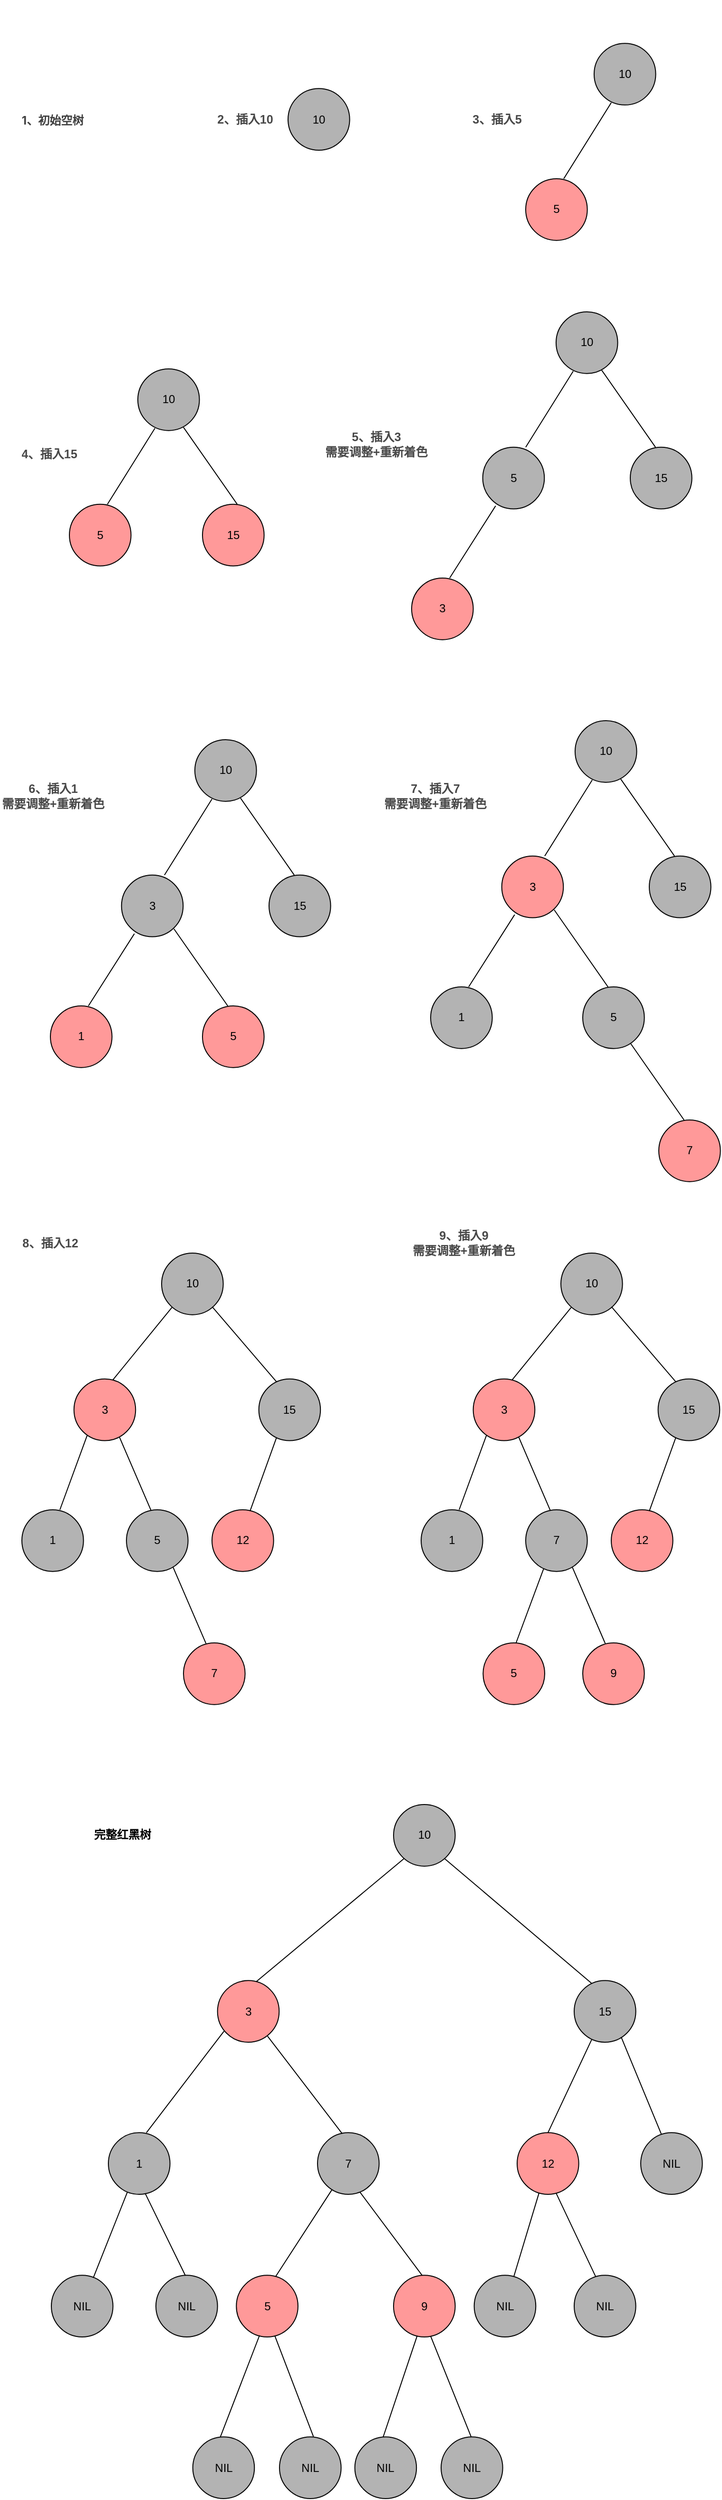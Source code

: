 <mxfile version="28.0.4">
  <diagram name="第 1 页" id="hOTqnG0GQCYfkDL2FoKO">
    <mxGraphModel dx="1665" dy="807" grid="1" gridSize="10" guides="1" tooltips="1" connect="1" arrows="1" fold="1" page="1" pageScale="1" pageWidth="827" pageHeight="1169" math="0" shadow="0">
      <root>
        <mxCell id="0" />
        <mxCell id="1" parent="0" />
        <mxCell id="1fb1mzK_a3SrQPtlSYSC-1" style="edgeStyle=orthogonalEdgeStyle;rounded=0;orthogonalLoop=1;jettySize=auto;html=1;exitX=0.5;exitY=1;exitDx=0;exitDy=0;" parent="1" edge="1">
          <mxGeometry relative="1" as="geometry">
            <mxPoint x="251.67" y="40" as="sourcePoint" />
            <mxPoint x="251.67" y="40" as="targetPoint" />
          </mxGeometry>
        </mxCell>
        <mxCell id="1fb1mzK_a3SrQPtlSYSC-2" style="edgeStyle=orthogonalEdgeStyle;rounded=0;orthogonalLoop=1;jettySize=auto;html=1;exitX=0;exitY=0;exitDx=0;exitDy=0;entryX=0.372;entryY=0.371;entryDx=0;entryDy=0;entryPerimeter=0;" parent="1" edge="1">
          <mxGeometry relative="1" as="geometry">
            <mxPoint x="601.297" y="363.72" as="sourcePoint" />
            <mxPoint x="601.255" y="364.048" as="targetPoint" />
          </mxGeometry>
        </mxCell>
        <mxCell id="1fb1mzK_a3SrQPtlSYSC-53" value="&lt;h3 style=&quot;font-size: calc(var(--ds-md-zoom)*16px); line-height: 1.5; margin: calc(var(--ds-md-zoom)*16px)0 calc(var(--ds-md-zoom)*12px)0; color: rgb(64, 64, 64); font-family: quote-cjk-patch, Inter, system-ui, -apple-system, BlinkMacSystemFont, &amp;quot;Segoe UI&amp;quot;, Roboto, &amp;quot;Noto Sans&amp;quot;, Ubuntu, Cantarell, &amp;quot;Helvetica Neue&amp;quot;, Oxygen, &amp;quot;Open Sans&amp;quot;, sans-serif; text-align: start; background-color: rgb(255, 255, 255);&quot;&gt;1、初始空树&lt;/h3&gt;" style="text;strokeColor=none;align=center;fillColor=none;html=1;verticalAlign=middle;whiteSpace=wrap;rounded=0;" parent="1" vertex="1">
          <mxGeometry x="35" y="147.59" width="75" height="20" as="geometry" />
        </mxCell>
        <mxCell id="1fb1mzK_a3SrQPtlSYSC-54" value="&lt;pre style=&quot;font-family: var(--ds-font-family-code); overflow: auto; padding: calc(var(--ds-md-zoom)*8px)calc(var(--ds-md-zoom)*12px); text-wrap: wrap; word-break: break-all; color: rgb(73, 73, 73); font-size: 12.573px; text-align: start; margin-top: 0px !important; margin-bottom: 0px !important;&quot;&gt;&lt;b&gt;2、插入10&lt;/b&gt;&lt;/pre&gt;" style="text;strokeColor=none;align=center;fillColor=none;html=1;verticalAlign=middle;whiteSpace=wrap;rounded=0;" parent="1" vertex="1">
          <mxGeometry x="240" y="147.59" width="70" height="20" as="geometry" />
        </mxCell>
        <mxCell id="1fb1mzK_a3SrQPtlSYSC-55" value="10" style="ellipse;whiteSpace=wrap;html=1;aspect=fixed;fillColor=#B3B3B3;" parent="1" vertex="1">
          <mxGeometry x="320.0" y="125.18" width="64.818" height="64.818" as="geometry" />
        </mxCell>
        <mxCell id="1fb1mzK_a3SrQPtlSYSC-56" value="&lt;pre style=&quot;font-family: var(--ds-font-family-code); overflow: auto; padding: calc(var(--ds-md-zoom)*8px)calc(var(--ds-md-zoom)*12px); text-wrap: wrap; word-break: break-all; color: rgb(73, 73, 73); font-size: 12.573px; text-align: start; margin-top: 0px !important; margin-bottom: 0px !important;&quot;&gt;&lt;b&gt;3、插入5&lt;/b&gt;&lt;/pre&gt;" style="text;strokeColor=none;align=center;fillColor=none;html=1;verticalAlign=middle;whiteSpace=wrap;rounded=0;" parent="1" vertex="1">
          <mxGeometry x="510" y="147.59" width="60" height="20" as="geometry" />
        </mxCell>
        <mxCell id="1fb1mzK_a3SrQPtlSYSC-60" value="" style="group" parent="1" vertex="1" connectable="0">
          <mxGeometry x="570" y="77.59" width="136.778" height="207.228" as="geometry" />
        </mxCell>
        <mxCell id="1fb1mzK_a3SrQPtlSYSC-57" value="10" style="ellipse;whiteSpace=wrap;html=1;aspect=fixed;fillColor=#B3B3B3;" parent="1fb1mzK_a3SrQPtlSYSC-60" vertex="1">
          <mxGeometry x="71.96" width="64.818" height="64.818" as="geometry" />
        </mxCell>
        <mxCell id="1fb1mzK_a3SrQPtlSYSC-58" value="" style="endArrow=none;html=1;rounded=0;" parent="1fb1mzK_a3SrQPtlSYSC-60" edge="1">
          <mxGeometry width="50" height="50" relative="1" as="geometry">
            <mxPoint x="40" y="142.41" as="sourcePoint" />
            <mxPoint x="90" y="62.41" as="targetPoint" />
          </mxGeometry>
        </mxCell>
        <mxCell id="1fb1mzK_a3SrQPtlSYSC-59" value="5" style="ellipse;whiteSpace=wrap;html=1;aspect=fixed;fillColor=#FF9999;" parent="1fb1mzK_a3SrQPtlSYSC-60" vertex="1">
          <mxGeometry y="142.41" width="64.818" height="64.818" as="geometry" />
        </mxCell>
        <mxCell id="1fb1mzK_a3SrQPtlSYSC-68" value="" style="group" parent="1" vertex="1" connectable="0">
          <mxGeometry x="90" y="420" width="204.818" height="207.228" as="geometry" />
        </mxCell>
        <mxCell id="1fb1mzK_a3SrQPtlSYSC-63" value="10" style="ellipse;whiteSpace=wrap;html=1;aspect=fixed;fillColor=#B3B3B3;" parent="1fb1mzK_a3SrQPtlSYSC-68" vertex="1">
          <mxGeometry x="71.96" width="64.818" height="64.818" as="geometry" />
        </mxCell>
        <mxCell id="1fb1mzK_a3SrQPtlSYSC-64" value="" style="endArrow=none;html=1;rounded=0;" parent="1fb1mzK_a3SrQPtlSYSC-68" edge="1">
          <mxGeometry width="50" height="50" relative="1" as="geometry">
            <mxPoint x="40" y="142.41" as="sourcePoint" />
            <mxPoint x="90" y="62.41" as="targetPoint" />
          </mxGeometry>
        </mxCell>
        <mxCell id="1fb1mzK_a3SrQPtlSYSC-65" value="5" style="ellipse;whiteSpace=wrap;html=1;aspect=fixed;fillColor=#FF9999;" parent="1fb1mzK_a3SrQPtlSYSC-68" vertex="1">
          <mxGeometry y="142.41" width="64.818" height="64.818" as="geometry" />
        </mxCell>
        <mxCell id="1fb1mzK_a3SrQPtlSYSC-66" value="" style="endArrow=none;html=1;rounded=0;exitX=0.354;exitY=0.018;exitDx=0;exitDy=0;exitPerimeter=0;" parent="1fb1mzK_a3SrQPtlSYSC-68" edge="1">
          <mxGeometry width="50" height="50" relative="1" as="geometry">
            <mxPoint x="176.57" y="142.41" as="sourcePoint" />
            <mxPoint x="120" y="61.41" as="targetPoint" />
          </mxGeometry>
        </mxCell>
        <mxCell id="1fb1mzK_a3SrQPtlSYSC-67" value="15" style="ellipse;whiteSpace=wrap;html=1;aspect=fixed;fillColor=#FF9999;" parent="1fb1mzK_a3SrQPtlSYSC-68" vertex="1">
          <mxGeometry x="140" y="142.41" width="64.818" height="64.818" as="geometry" />
        </mxCell>
        <mxCell id="1fb1mzK_a3SrQPtlSYSC-69" value="&lt;pre style=&quot;font-family: var(--ds-font-family-code); overflow: auto; padding: calc(var(--ds-md-zoom)*8px)calc(var(--ds-md-zoom)*12px); text-wrap: wrap; word-break: break-all; color: rgb(73, 73, 73); font-size: 12.573px; margin-top: 0px !important; margin-bottom: 0px !important;&quot;&gt;&lt;b&gt;5、插入3&lt;/b&gt;&lt;/pre&gt;&lt;pre style=&quot;overflow: auto; padding: calc(var(--ds-md-zoom)*8px)calc(var(--ds-md-zoom)*12px); word-break: break-all; color: rgb(73, 73, 73); margin-top: 0px !important; margin-bottom: 0px !important;&quot;&gt;&lt;font face=&quot;Helvetica&quot; color=&quot;#494949&quot;&gt;&lt;span style=&quot;font-size: 12.573px; text-wrap: wrap;&quot;&gt;&lt;b&gt;需要调整+重新着色&lt;/b&gt;&lt;/span&gt;&lt;/font&gt;&lt;b style=&quot;color: rgb(73, 73, 73); font-family: var(--ds-font-family-code); font-size: 12.573px; text-wrap: wrap;&quot;&gt;&lt;br&gt;&lt;/b&gt;&lt;/pre&gt;" style="text;strokeColor=none;align=center;fillColor=none;html=1;verticalAlign=middle;whiteSpace=wrap;rounded=0;" parent="1" vertex="1">
          <mxGeometry x="358" y="480" width="110" height="40" as="geometry" />
        </mxCell>
        <mxCell id="1fb1mzK_a3SrQPtlSYSC-80" value="" style="group" parent="1" vertex="1" connectable="0">
          <mxGeometry x="450" y="360" width="294.818" height="344.818" as="geometry" />
        </mxCell>
        <mxCell id="1fb1mzK_a3SrQPtlSYSC-71" value="10" style="ellipse;whiteSpace=wrap;html=1;aspect=fixed;fillColor=#B3B3B3;" parent="1fb1mzK_a3SrQPtlSYSC-80" vertex="1">
          <mxGeometry x="151.96" width="64.818" height="64.818" as="geometry" />
        </mxCell>
        <mxCell id="1fb1mzK_a3SrQPtlSYSC-72" value="" style="endArrow=none;html=1;rounded=0;" parent="1fb1mzK_a3SrQPtlSYSC-80" edge="1">
          <mxGeometry width="50" height="50" relative="1" as="geometry">
            <mxPoint x="120" y="142.41" as="sourcePoint" />
            <mxPoint x="170" y="62.41" as="targetPoint" />
          </mxGeometry>
        </mxCell>
        <mxCell id="1fb1mzK_a3SrQPtlSYSC-74" value="" style="endArrow=none;html=1;rounded=0;exitX=0.354;exitY=0.018;exitDx=0;exitDy=0;exitPerimeter=0;" parent="1fb1mzK_a3SrQPtlSYSC-80" edge="1">
          <mxGeometry width="50" height="50" relative="1" as="geometry">
            <mxPoint x="256.57" y="142.41" as="sourcePoint" />
            <mxPoint x="200" y="61.41" as="targetPoint" />
          </mxGeometry>
        </mxCell>
        <mxCell id="1fb1mzK_a3SrQPtlSYSC-75" value="3" style="ellipse;whiteSpace=wrap;html=1;aspect=fixed;fillColor=#FF9999;" parent="1fb1mzK_a3SrQPtlSYSC-80" vertex="1">
          <mxGeometry y="280" width="64.818" height="64.818" as="geometry" />
        </mxCell>
        <mxCell id="1fb1mzK_a3SrQPtlSYSC-77" value="15" style="ellipse;whiteSpace=wrap;html=1;aspect=fixed;fillColor=#B3B3B3;" parent="1fb1mzK_a3SrQPtlSYSC-80" vertex="1">
          <mxGeometry x="230" y="142.41" width="64.818" height="64.818" as="geometry" />
        </mxCell>
        <mxCell id="1fb1mzK_a3SrQPtlSYSC-78" value="5" style="ellipse;whiteSpace=wrap;html=1;aspect=fixed;fillColor=#B3B3B3;" parent="1fb1mzK_a3SrQPtlSYSC-80" vertex="1">
          <mxGeometry x="74.82" y="142.41" width="64.818" height="64.818" as="geometry" />
        </mxCell>
        <mxCell id="1fb1mzK_a3SrQPtlSYSC-79" value="" style="endArrow=none;html=1;rounded=0;entryX=0.209;entryY=0.951;entryDx=0;entryDy=0;entryPerimeter=0;" parent="1fb1mzK_a3SrQPtlSYSC-80" target="1fb1mzK_a3SrQPtlSYSC-78" edge="1">
          <mxGeometry width="50" height="50" relative="1" as="geometry">
            <mxPoint x="40" y="280" as="sourcePoint" />
            <mxPoint x="90" y="210" as="targetPoint" />
          </mxGeometry>
        </mxCell>
        <mxCell id="1fb1mzK_a3SrQPtlSYSC-93" value="" style="group" parent="1" vertex="1" connectable="0">
          <mxGeometry x="70" y="810" width="294.818" height="344.818" as="geometry" />
        </mxCell>
        <mxCell id="1fb1mzK_a3SrQPtlSYSC-83" value="10" style="ellipse;whiteSpace=wrap;html=1;aspect=fixed;fillColor=#B3B3B3;" parent="1fb1mzK_a3SrQPtlSYSC-93" vertex="1">
          <mxGeometry x="151.96" width="64.818" height="64.818" as="geometry" />
        </mxCell>
        <mxCell id="1fb1mzK_a3SrQPtlSYSC-84" value="" style="endArrow=none;html=1;rounded=0;" parent="1fb1mzK_a3SrQPtlSYSC-93" edge="1">
          <mxGeometry width="50" height="50" relative="1" as="geometry">
            <mxPoint x="120" y="142.41" as="sourcePoint" />
            <mxPoint x="170" y="62.41" as="targetPoint" />
          </mxGeometry>
        </mxCell>
        <mxCell id="1fb1mzK_a3SrQPtlSYSC-85" value="" style="endArrow=none;html=1;rounded=0;exitX=0.354;exitY=0.018;exitDx=0;exitDy=0;exitPerimeter=0;" parent="1fb1mzK_a3SrQPtlSYSC-93" edge="1">
          <mxGeometry width="50" height="50" relative="1" as="geometry">
            <mxPoint x="256.57" y="142.41" as="sourcePoint" />
            <mxPoint x="200" y="61.41" as="targetPoint" />
          </mxGeometry>
        </mxCell>
        <mxCell id="1fb1mzK_a3SrQPtlSYSC-86" value="1" style="ellipse;whiteSpace=wrap;html=1;aspect=fixed;fillColor=#FF9999;" parent="1fb1mzK_a3SrQPtlSYSC-93" vertex="1">
          <mxGeometry y="280" width="64.818" height="64.818" as="geometry" />
        </mxCell>
        <mxCell id="1fb1mzK_a3SrQPtlSYSC-87" value="15" style="ellipse;whiteSpace=wrap;html=1;aspect=fixed;fillColor=#B3B3B3;" parent="1fb1mzK_a3SrQPtlSYSC-93" vertex="1">
          <mxGeometry x="230" y="142.41" width="64.818" height="64.818" as="geometry" />
        </mxCell>
        <mxCell id="1fb1mzK_a3SrQPtlSYSC-88" value="3" style="ellipse;whiteSpace=wrap;html=1;aspect=fixed;fillColor=#B3B3B3;" parent="1fb1mzK_a3SrQPtlSYSC-93" vertex="1">
          <mxGeometry x="74.82" y="142.41" width="64.818" height="64.818" as="geometry" />
        </mxCell>
        <mxCell id="1fb1mzK_a3SrQPtlSYSC-89" value="" style="endArrow=none;html=1;rounded=0;entryX=0.209;entryY=0.951;entryDx=0;entryDy=0;entryPerimeter=0;" parent="1fb1mzK_a3SrQPtlSYSC-93" target="1fb1mzK_a3SrQPtlSYSC-88" edge="1">
          <mxGeometry width="50" height="50" relative="1" as="geometry">
            <mxPoint x="40" y="280" as="sourcePoint" />
            <mxPoint x="90" y="210" as="targetPoint" />
          </mxGeometry>
        </mxCell>
        <mxCell id="1fb1mzK_a3SrQPtlSYSC-90" value="5" style="ellipse;whiteSpace=wrap;html=1;aspect=fixed;fillColor=#FF9999;" parent="1fb1mzK_a3SrQPtlSYSC-93" vertex="1">
          <mxGeometry x="160.0" y="280" width="64.818" height="64.818" as="geometry" />
        </mxCell>
        <mxCell id="1fb1mzK_a3SrQPtlSYSC-91" value="" style="endArrow=none;html=1;rounded=0;exitX=0.354;exitY=0.018;exitDx=0;exitDy=0;exitPerimeter=0;" parent="1fb1mzK_a3SrQPtlSYSC-93" edge="1">
          <mxGeometry width="50" height="50" relative="1" as="geometry">
            <mxPoint x="186.57" y="280" as="sourcePoint" />
            <mxPoint x="130" y="199" as="targetPoint" />
          </mxGeometry>
        </mxCell>
        <mxCell id="1fb1mzK_a3SrQPtlSYSC-94" value="&lt;pre style=&quot;font-family: var(--ds-font-family-code); overflow: auto; padding: calc(var(--ds-md-zoom)*8px)calc(var(--ds-md-zoom)*12px); text-wrap: wrap; word-break: break-all; color: rgb(73, 73, 73); font-size: 12.573px; margin-top: 0px !important; margin-bottom: 0px !important;&quot;&gt;&lt;b&gt;6、插入1&lt;/b&gt;&lt;/pre&gt;&lt;pre style=&quot;overflow: auto; padding: calc(var(--ds-md-zoom)*8px)calc(var(--ds-md-zoom)*12px); word-break: break-all; color: rgb(73, 73, 73); margin-top: 0px !important; margin-bottom: 0px !important;&quot;&gt;&lt;font face=&quot;Helvetica&quot; color=&quot;#494949&quot;&gt;&lt;span style=&quot;font-size: 12.573px; text-wrap: wrap;&quot;&gt;&lt;b&gt;需要调整+重新着色&lt;/b&gt;&lt;/span&gt;&lt;/font&gt;&lt;b style=&quot;color: rgb(73, 73, 73); font-family: var(--ds-font-family-code); font-size: 12.573px; text-wrap: wrap;&quot;&gt;&lt;br&gt;&lt;/b&gt;&lt;/pre&gt;" style="text;strokeColor=none;align=center;fillColor=none;html=1;verticalAlign=middle;whiteSpace=wrap;rounded=0;" parent="1" vertex="1">
          <mxGeometry x="17.5" y="850" width="110" height="40" as="geometry" />
        </mxCell>
        <mxCell id="1fb1mzK_a3SrQPtlSYSC-95" value="&lt;pre style=&quot;font-family: var(--ds-font-family-code); overflow: auto; padding: calc(var(--ds-md-zoom)*8px)calc(var(--ds-md-zoom)*12px); text-wrap: wrap; word-break: break-all; color: rgb(73, 73, 73); font-size: 12.573px; margin-top: 0px !important; margin-bottom: 0px !important;&quot;&gt;&lt;b&gt;7、插入7&lt;/b&gt;&lt;/pre&gt;&lt;pre style=&quot;overflow: auto; padding: calc(var(--ds-md-zoom)*8px)calc(var(--ds-md-zoom)*12px); word-break: break-all; color: rgb(73, 73, 73); margin-top: 0px !important; margin-bottom: 0px !important;&quot;&gt;&lt;font face=&quot;Helvetica&quot; color=&quot;#494949&quot;&gt;&lt;span style=&quot;font-size: 12.573px; text-wrap: wrap;&quot;&gt;&lt;b&gt;需要调整+重新着色&lt;/b&gt;&lt;/span&gt;&lt;/font&gt;&lt;b style=&quot;color: rgb(73, 73, 73); font-family: var(--ds-font-family-code); font-size: 12.573px; text-wrap: wrap;&quot;&gt;&lt;br&gt;&lt;/b&gt;&lt;/pre&gt;" style="text;strokeColor=none;align=center;fillColor=none;html=1;verticalAlign=middle;whiteSpace=wrap;rounded=0;" parent="1" vertex="1">
          <mxGeometry x="420" y="850" width="110" height="40" as="geometry" />
        </mxCell>
        <mxCell id="1fb1mzK_a3SrQPtlSYSC-108" value="" style="group" parent="1" vertex="1" connectable="0">
          <mxGeometry x="470" y="790" width="304.818" height="484.818" as="geometry" />
        </mxCell>
        <mxCell id="1fb1mzK_a3SrQPtlSYSC-97" value="10" style="ellipse;whiteSpace=wrap;html=1;aspect=fixed;fillColor=#B3B3B3;" parent="1fb1mzK_a3SrQPtlSYSC-108" vertex="1">
          <mxGeometry x="151.96" width="64.818" height="64.818" as="geometry" />
        </mxCell>
        <mxCell id="1fb1mzK_a3SrQPtlSYSC-98" value="" style="endArrow=none;html=1;rounded=0;" parent="1fb1mzK_a3SrQPtlSYSC-108" edge="1">
          <mxGeometry width="50" height="50" relative="1" as="geometry">
            <mxPoint x="120" y="142.41" as="sourcePoint" />
            <mxPoint x="170" y="62.41" as="targetPoint" />
          </mxGeometry>
        </mxCell>
        <mxCell id="1fb1mzK_a3SrQPtlSYSC-99" value="" style="endArrow=none;html=1;rounded=0;exitX=0.354;exitY=0.018;exitDx=0;exitDy=0;exitPerimeter=0;" parent="1fb1mzK_a3SrQPtlSYSC-108" edge="1">
          <mxGeometry width="50" height="50" relative="1" as="geometry">
            <mxPoint x="256.57" y="142.41" as="sourcePoint" />
            <mxPoint x="200" y="61.41" as="targetPoint" />
          </mxGeometry>
        </mxCell>
        <mxCell id="1fb1mzK_a3SrQPtlSYSC-100" value="1" style="ellipse;whiteSpace=wrap;html=1;aspect=fixed;fillColor=#B3B3B3;" parent="1fb1mzK_a3SrQPtlSYSC-108" vertex="1">
          <mxGeometry y="280" width="64.818" height="64.818" as="geometry" />
        </mxCell>
        <mxCell id="1fb1mzK_a3SrQPtlSYSC-101" value="15" style="ellipse;whiteSpace=wrap;html=1;aspect=fixed;fillColor=#B3B3B3;" parent="1fb1mzK_a3SrQPtlSYSC-108" vertex="1">
          <mxGeometry x="230" y="142.41" width="64.818" height="64.818" as="geometry" />
        </mxCell>
        <mxCell id="1fb1mzK_a3SrQPtlSYSC-102" value="3" style="ellipse;whiteSpace=wrap;html=1;aspect=fixed;fillColor=#FF9999;" parent="1fb1mzK_a3SrQPtlSYSC-108" vertex="1">
          <mxGeometry x="74.82" y="142.41" width="64.818" height="64.818" as="geometry" />
        </mxCell>
        <mxCell id="1fb1mzK_a3SrQPtlSYSC-103" value="" style="endArrow=none;html=1;rounded=0;entryX=0.209;entryY=0.951;entryDx=0;entryDy=0;entryPerimeter=0;" parent="1fb1mzK_a3SrQPtlSYSC-108" target="1fb1mzK_a3SrQPtlSYSC-102" edge="1">
          <mxGeometry width="50" height="50" relative="1" as="geometry">
            <mxPoint x="40" y="280" as="sourcePoint" />
            <mxPoint x="90" y="210" as="targetPoint" />
          </mxGeometry>
        </mxCell>
        <mxCell id="1fb1mzK_a3SrQPtlSYSC-104" value="5" style="ellipse;whiteSpace=wrap;html=1;aspect=fixed;fillColor=#B3B3B3;" parent="1fb1mzK_a3SrQPtlSYSC-108" vertex="1">
          <mxGeometry x="160.0" y="280" width="64.818" height="64.818" as="geometry" />
        </mxCell>
        <mxCell id="1fb1mzK_a3SrQPtlSYSC-105" value="" style="endArrow=none;html=1;rounded=0;exitX=0.354;exitY=0.018;exitDx=0;exitDy=0;exitPerimeter=0;" parent="1fb1mzK_a3SrQPtlSYSC-108" edge="1">
          <mxGeometry width="50" height="50" relative="1" as="geometry">
            <mxPoint x="186.57" y="280" as="sourcePoint" />
            <mxPoint x="130" y="199" as="targetPoint" />
          </mxGeometry>
        </mxCell>
        <mxCell id="1fb1mzK_a3SrQPtlSYSC-106" value="7" style="ellipse;whiteSpace=wrap;html=1;aspect=fixed;fillColor=#FF9999;" parent="1fb1mzK_a3SrQPtlSYSC-108" vertex="1">
          <mxGeometry x="240" y="420" width="64.818" height="64.818" as="geometry" />
        </mxCell>
        <mxCell id="1fb1mzK_a3SrQPtlSYSC-107" value="" style="endArrow=none;html=1;rounded=0;exitX=0.354;exitY=0.018;exitDx=0;exitDy=0;exitPerimeter=0;" parent="1fb1mzK_a3SrQPtlSYSC-108" edge="1">
          <mxGeometry width="50" height="50" relative="1" as="geometry">
            <mxPoint x="266.57" y="420" as="sourcePoint" />
            <mxPoint x="210" y="339" as="targetPoint" />
          </mxGeometry>
        </mxCell>
        <mxCell id="1fb1mzK_a3SrQPtlSYSC-109" value="&lt;pre style=&quot;font-family: var(--ds-font-family-code); overflow: auto; padding: calc(var(--ds-md-zoom)*8px)calc(var(--ds-md-zoom)*12px); text-wrap: wrap; word-break: break-all; color: rgb(73, 73, 73); font-size: 12.573px; margin-top: 0px !important; margin-bottom: 0px !important;&quot;&gt;&lt;b&gt;8、插入12&lt;/b&gt;&lt;/pre&gt;" style="text;strokeColor=none;align=center;fillColor=none;html=1;verticalAlign=middle;whiteSpace=wrap;rounded=0;" parent="1" vertex="1">
          <mxGeometry x="35" y="1330" width="70" height="20" as="geometry" />
        </mxCell>
        <mxCell id="1fb1mzK_a3SrQPtlSYSC-129" value="" style="group" parent="1" vertex="1" connectable="0">
          <mxGeometry x="40" y="1350" width="314.098" height="474.818" as="geometry" />
        </mxCell>
        <mxCell id="1fb1mzK_a3SrQPtlSYSC-111" value="10" style="ellipse;whiteSpace=wrap;html=1;aspect=fixed;fillColor=#B3B3B3;" parent="1fb1mzK_a3SrQPtlSYSC-129" vertex="1">
          <mxGeometry x="147" width="64.818" height="64.818" as="geometry" />
        </mxCell>
        <mxCell id="1fb1mzK_a3SrQPtlSYSC-112" value="" style="endArrow=none;html=1;rounded=0;entryX=0.172;entryY=0.876;entryDx=0;entryDy=0;entryPerimeter=0;exitX=0.632;exitY=0.014;exitDx=0;exitDy=0;exitPerimeter=0;" parent="1fb1mzK_a3SrQPtlSYSC-129" source="1fb1mzK_a3SrQPtlSYSC-116" target="1fb1mzK_a3SrQPtlSYSC-111" edge="1">
          <mxGeometry width="50" height="50" relative="1" as="geometry">
            <mxPoint x="100" y="130" as="sourcePoint" />
            <mxPoint x="147" y="52.41" as="targetPoint" />
          </mxGeometry>
        </mxCell>
        <mxCell id="1fb1mzK_a3SrQPtlSYSC-113" value="" style="endArrow=none;html=1;rounded=0;exitX=0.293;exitY=0.053;exitDx=0;exitDy=0;exitPerimeter=0;entryX=0.821;entryY=0.871;entryDx=0;entryDy=0;entryPerimeter=0;" parent="1fb1mzK_a3SrQPtlSYSC-129" source="1fb1mzK_a3SrQPtlSYSC-115" target="1fb1mzK_a3SrQPtlSYSC-111" edge="1">
          <mxGeometry width="50" height="50" relative="1" as="geometry">
            <mxPoint x="266.57" y="132.41" as="sourcePoint" />
            <mxPoint x="210" y="51.41" as="targetPoint" />
          </mxGeometry>
        </mxCell>
        <mxCell id="1fb1mzK_a3SrQPtlSYSC-114" value="1" style="ellipse;whiteSpace=wrap;html=1;aspect=fixed;fillColor=#B3B3B3;" parent="1fb1mzK_a3SrQPtlSYSC-129" vertex="1">
          <mxGeometry y="270" width="64.818" height="64.818" as="geometry" />
        </mxCell>
        <mxCell id="1fb1mzK_a3SrQPtlSYSC-115" value="15" style="ellipse;whiteSpace=wrap;html=1;aspect=fixed;fillColor=#B3B3B3;" parent="1fb1mzK_a3SrQPtlSYSC-129" vertex="1">
          <mxGeometry x="249.28" y="132.41" width="64.818" height="64.818" as="geometry" />
        </mxCell>
        <mxCell id="1fb1mzK_a3SrQPtlSYSC-116" value="3" style="ellipse;whiteSpace=wrap;html=1;aspect=fixed;fillColor=#FF9999;" parent="1fb1mzK_a3SrQPtlSYSC-129" vertex="1">
          <mxGeometry x="54.82" y="132.41" width="64.818" height="64.818" as="geometry" />
        </mxCell>
        <mxCell id="1fb1mzK_a3SrQPtlSYSC-117" value="" style="endArrow=none;html=1;rounded=0;entryX=0.213;entryY=0.918;entryDx=0;entryDy=0;entryPerimeter=0;exitX=0.617;exitY=0;exitDx=0;exitDy=0;exitPerimeter=0;" parent="1fb1mzK_a3SrQPtlSYSC-129" source="1fb1mzK_a3SrQPtlSYSC-114" target="1fb1mzK_a3SrQPtlSYSC-116" edge="1">
          <mxGeometry width="50" height="50" relative="1" as="geometry">
            <mxPoint x="20" y="270" as="sourcePoint" />
            <mxPoint x="70" y="200" as="targetPoint" />
          </mxGeometry>
        </mxCell>
        <mxCell id="1fb1mzK_a3SrQPtlSYSC-118" value="5" style="ellipse;whiteSpace=wrap;html=1;aspect=fixed;fillColor=#B3B3B3;" parent="1fb1mzK_a3SrQPtlSYSC-129" vertex="1">
          <mxGeometry x="110.0" y="270" width="64.818" height="64.818" as="geometry" />
        </mxCell>
        <mxCell id="1fb1mzK_a3SrQPtlSYSC-119" value="" style="endArrow=none;html=1;rounded=0;exitX=0.401;exitY=0.015;exitDx=0;exitDy=0;exitPerimeter=0;entryX=0.74;entryY=0.948;entryDx=0;entryDy=0;entryPerimeter=0;" parent="1fb1mzK_a3SrQPtlSYSC-129" source="1fb1mzK_a3SrQPtlSYSC-118" target="1fb1mzK_a3SrQPtlSYSC-116" edge="1">
          <mxGeometry width="50" height="50" relative="1" as="geometry">
            <mxPoint x="146.57" y="278.23" as="sourcePoint" />
            <mxPoint x="110" y="200" as="targetPoint" />
          </mxGeometry>
        </mxCell>
        <mxCell id="1fb1mzK_a3SrQPtlSYSC-120" value="7" style="ellipse;whiteSpace=wrap;html=1;aspect=fixed;fillColor=#FF9999;" parent="1fb1mzK_a3SrQPtlSYSC-129" vertex="1">
          <mxGeometry x="170" y="410" width="64.818" height="64.818" as="geometry" />
        </mxCell>
        <mxCell id="1fb1mzK_a3SrQPtlSYSC-122" value="12" style="ellipse;whiteSpace=wrap;html=1;aspect=fixed;fillColor=#FF9999;" parent="1fb1mzK_a3SrQPtlSYSC-129" vertex="1">
          <mxGeometry x="200" y="270" width="64.818" height="64.818" as="geometry" />
        </mxCell>
        <mxCell id="1fb1mzK_a3SrQPtlSYSC-127" value="" style="endArrow=none;html=1;rounded=0;exitX=0.365;exitY=0.009;exitDx=0;exitDy=0;exitPerimeter=0;entryX=0.759;entryY=0.936;entryDx=0;entryDy=0;entryPerimeter=0;" parent="1fb1mzK_a3SrQPtlSYSC-129" source="1fb1mzK_a3SrQPtlSYSC-120" target="1fb1mzK_a3SrQPtlSYSC-118" edge="1">
          <mxGeometry width="50" height="50" relative="1" as="geometry">
            <mxPoint x="193" y="410" as="sourcePoint" />
            <mxPoint x="160" y="333" as="targetPoint" />
          </mxGeometry>
        </mxCell>
        <mxCell id="1fb1mzK_a3SrQPtlSYSC-128" value="" style="endArrow=none;html=1;rounded=0;entryX=0.287;entryY=0.951;entryDx=0;entryDy=0;entryPerimeter=0;exitX=0.617;exitY=0;exitDx=0;exitDy=0;exitPerimeter=0;" parent="1fb1mzK_a3SrQPtlSYSC-129" target="1fb1mzK_a3SrQPtlSYSC-115" edge="1">
          <mxGeometry width="50" height="50" relative="1" as="geometry">
            <mxPoint x="240" y="271.41" as="sourcePoint" />
            <mxPoint x="269" y="193.41" as="targetPoint" />
          </mxGeometry>
        </mxCell>
        <mxCell id="1fb1mzK_a3SrQPtlSYSC-130" value="&lt;pre style=&quot;font-family: var(--ds-font-family-code); overflow: auto; padding: calc(var(--ds-md-zoom)*8px)calc(var(--ds-md-zoom)*12px); text-wrap: wrap; word-break: break-all; color: rgb(73, 73, 73); font-size: 12.573px; margin-top: 0px !important; margin-bottom: 0px !important;&quot;&gt;&lt;b&gt;9、插入9&lt;/b&gt;&lt;/pre&gt;&lt;pre style=&quot;overflow: auto; padding: calc(var(--ds-md-zoom)*8px)calc(var(--ds-md-zoom)*12px); word-break: break-all; color: rgb(73, 73, 73); margin-top: 0px !important; margin-bottom: 0px !important;&quot;&gt;&lt;font face=&quot;Helvetica&quot; color=&quot;#494949&quot;&gt;&lt;span style=&quot;font-size: 12.573px; text-wrap: wrap;&quot;&gt;&lt;b&gt;需要调整+重新着色&lt;/b&gt;&lt;/span&gt;&lt;/font&gt;&lt;b style=&quot;color: rgb(73, 73, 73); font-family: var(--ds-font-family-code); font-size: 12.573px; text-wrap: wrap;&quot;&gt;&lt;br&gt;&lt;/b&gt;&lt;/pre&gt;" style="text;strokeColor=none;align=center;fillColor=none;html=1;verticalAlign=middle;whiteSpace=wrap;rounded=0;" parent="1" vertex="1">
          <mxGeometry x="450" y="1320" width="110" height="40" as="geometry" />
        </mxCell>
        <mxCell id="1fb1mzK_a3SrQPtlSYSC-147" value="" style="group" parent="1" vertex="1" connectable="0">
          <mxGeometry x="460.0" y="1350" width="314.098" height="474.818" as="geometry" />
        </mxCell>
        <mxCell id="1fb1mzK_a3SrQPtlSYSC-132" value="10" style="ellipse;whiteSpace=wrap;html=1;aspect=fixed;fillColor=#B3B3B3;" parent="1fb1mzK_a3SrQPtlSYSC-147" vertex="1">
          <mxGeometry x="147" width="64.818" height="64.818" as="geometry" />
        </mxCell>
        <mxCell id="1fb1mzK_a3SrQPtlSYSC-133" value="" style="endArrow=none;html=1;rounded=0;entryX=0.172;entryY=0.876;entryDx=0;entryDy=0;entryPerimeter=0;exitX=0.632;exitY=0.014;exitDx=0;exitDy=0;exitPerimeter=0;" parent="1fb1mzK_a3SrQPtlSYSC-147" source="1fb1mzK_a3SrQPtlSYSC-137" target="1fb1mzK_a3SrQPtlSYSC-132" edge="1">
          <mxGeometry width="50" height="50" relative="1" as="geometry">
            <mxPoint x="100" y="130" as="sourcePoint" />
            <mxPoint x="147" y="52.41" as="targetPoint" />
          </mxGeometry>
        </mxCell>
        <mxCell id="1fb1mzK_a3SrQPtlSYSC-134" value="" style="endArrow=none;html=1;rounded=0;exitX=0.293;exitY=0.053;exitDx=0;exitDy=0;exitPerimeter=0;entryX=0.821;entryY=0.871;entryDx=0;entryDy=0;entryPerimeter=0;" parent="1fb1mzK_a3SrQPtlSYSC-147" source="1fb1mzK_a3SrQPtlSYSC-136" target="1fb1mzK_a3SrQPtlSYSC-132" edge="1">
          <mxGeometry width="50" height="50" relative="1" as="geometry">
            <mxPoint x="266.57" y="132.41" as="sourcePoint" />
            <mxPoint x="210" y="51.41" as="targetPoint" />
          </mxGeometry>
        </mxCell>
        <mxCell id="1fb1mzK_a3SrQPtlSYSC-135" value="1" style="ellipse;whiteSpace=wrap;html=1;aspect=fixed;fillColor=#B3B3B3;" parent="1fb1mzK_a3SrQPtlSYSC-147" vertex="1">
          <mxGeometry y="270" width="64.818" height="64.818" as="geometry" />
        </mxCell>
        <mxCell id="1fb1mzK_a3SrQPtlSYSC-136" value="15" style="ellipse;whiteSpace=wrap;html=1;aspect=fixed;fillColor=#B3B3B3;" parent="1fb1mzK_a3SrQPtlSYSC-147" vertex="1">
          <mxGeometry x="249.28" y="132.41" width="64.818" height="64.818" as="geometry" />
        </mxCell>
        <mxCell id="1fb1mzK_a3SrQPtlSYSC-137" value="3" style="ellipse;whiteSpace=wrap;html=1;aspect=fixed;fillColor=#FF9999;" parent="1fb1mzK_a3SrQPtlSYSC-147" vertex="1">
          <mxGeometry x="54.82" y="132.41" width="64.818" height="64.818" as="geometry" />
        </mxCell>
        <mxCell id="1fb1mzK_a3SrQPtlSYSC-138" value="" style="endArrow=none;html=1;rounded=0;entryX=0.213;entryY=0.918;entryDx=0;entryDy=0;entryPerimeter=0;exitX=0.617;exitY=0;exitDx=0;exitDy=0;exitPerimeter=0;" parent="1fb1mzK_a3SrQPtlSYSC-147" source="1fb1mzK_a3SrQPtlSYSC-135" target="1fb1mzK_a3SrQPtlSYSC-137" edge="1">
          <mxGeometry width="50" height="50" relative="1" as="geometry">
            <mxPoint x="20" y="270" as="sourcePoint" />
            <mxPoint x="70" y="200" as="targetPoint" />
          </mxGeometry>
        </mxCell>
        <mxCell id="1fb1mzK_a3SrQPtlSYSC-139" value="7" style="ellipse;whiteSpace=wrap;html=1;aspect=fixed;fillColor=#B3B3B3;" parent="1fb1mzK_a3SrQPtlSYSC-147" vertex="1">
          <mxGeometry x="110.0" y="270" width="64.818" height="64.818" as="geometry" />
        </mxCell>
        <mxCell id="1fb1mzK_a3SrQPtlSYSC-140" value="" style="endArrow=none;html=1;rounded=0;exitX=0.401;exitY=0.015;exitDx=0;exitDy=0;exitPerimeter=0;entryX=0.74;entryY=0.948;entryDx=0;entryDy=0;entryPerimeter=0;" parent="1fb1mzK_a3SrQPtlSYSC-147" source="1fb1mzK_a3SrQPtlSYSC-139" target="1fb1mzK_a3SrQPtlSYSC-137" edge="1">
          <mxGeometry width="50" height="50" relative="1" as="geometry">
            <mxPoint x="146.57" y="278.23" as="sourcePoint" />
            <mxPoint x="110" y="200" as="targetPoint" />
          </mxGeometry>
        </mxCell>
        <mxCell id="1fb1mzK_a3SrQPtlSYSC-141" value="9" style="ellipse;whiteSpace=wrap;html=1;aspect=fixed;fillColor=#FF9999;" parent="1fb1mzK_a3SrQPtlSYSC-147" vertex="1">
          <mxGeometry x="170" y="410" width="64.818" height="64.818" as="geometry" />
        </mxCell>
        <mxCell id="1fb1mzK_a3SrQPtlSYSC-142" value="12" style="ellipse;whiteSpace=wrap;html=1;aspect=fixed;fillColor=#FF9999;" parent="1fb1mzK_a3SrQPtlSYSC-147" vertex="1">
          <mxGeometry x="200" y="270" width="64.818" height="64.818" as="geometry" />
        </mxCell>
        <mxCell id="1fb1mzK_a3SrQPtlSYSC-143" value="" style="endArrow=none;html=1;rounded=0;exitX=0.365;exitY=0.009;exitDx=0;exitDy=0;exitPerimeter=0;entryX=0.759;entryY=0.936;entryDx=0;entryDy=0;entryPerimeter=0;" parent="1fb1mzK_a3SrQPtlSYSC-147" source="1fb1mzK_a3SrQPtlSYSC-141" target="1fb1mzK_a3SrQPtlSYSC-139" edge="1">
          <mxGeometry width="50" height="50" relative="1" as="geometry">
            <mxPoint x="193" y="410" as="sourcePoint" />
            <mxPoint x="160" y="333" as="targetPoint" />
          </mxGeometry>
        </mxCell>
        <mxCell id="1fb1mzK_a3SrQPtlSYSC-144" value="" style="endArrow=none;html=1;rounded=0;entryX=0.287;entryY=0.951;entryDx=0;entryDy=0;entryPerimeter=0;exitX=0.617;exitY=0;exitDx=0;exitDy=0;exitPerimeter=0;" parent="1fb1mzK_a3SrQPtlSYSC-147" target="1fb1mzK_a3SrQPtlSYSC-136" edge="1">
          <mxGeometry width="50" height="50" relative="1" as="geometry">
            <mxPoint x="240" y="271.41" as="sourcePoint" />
            <mxPoint x="269" y="193.41" as="targetPoint" />
          </mxGeometry>
        </mxCell>
        <mxCell id="1fb1mzK_a3SrQPtlSYSC-145" value="5" style="ellipse;whiteSpace=wrap;html=1;aspect=fixed;fillColor=#FF9999;" parent="1fb1mzK_a3SrQPtlSYSC-147" vertex="1">
          <mxGeometry x="65.18" y="410" width="64.818" height="64.818" as="geometry" />
        </mxCell>
        <mxCell id="1fb1mzK_a3SrQPtlSYSC-146" value="" style="endArrow=none;html=1;rounded=0;entryX=0.213;entryY=0.918;entryDx=0;entryDy=0;entryPerimeter=0;exitX=0.617;exitY=0;exitDx=0;exitDy=0;exitPerimeter=0;" parent="1fb1mzK_a3SrQPtlSYSC-147" edge="1">
          <mxGeometry width="50" height="50" relative="1" as="geometry">
            <mxPoint x="99.87" y="410" as="sourcePoint" />
            <mxPoint x="128.87" y="332" as="targetPoint" />
          </mxGeometry>
        </mxCell>
        <mxCell id="1fb1mzK_a3SrQPtlSYSC-185" value="" style="group" parent="1" vertex="1" connectable="0">
          <mxGeometry x="71" y="1930" width="684.818" height="729.998" as="geometry" />
        </mxCell>
        <mxCell id="1fb1mzK_a3SrQPtlSYSC-150" value="10" style="ellipse;whiteSpace=wrap;html=1;aspect=fixed;fillColor=#B3B3B3;" parent="1fb1mzK_a3SrQPtlSYSC-185" vertex="1">
          <mxGeometry x="360" width="64.818" height="64.818" as="geometry" />
        </mxCell>
        <mxCell id="1fb1mzK_a3SrQPtlSYSC-151" value="" style="endArrow=none;html=1;rounded=0;entryX=0.172;entryY=0.876;entryDx=0;entryDy=0;entryPerimeter=0;exitX=0.632;exitY=0.014;exitDx=0;exitDy=0;exitPerimeter=0;" parent="1fb1mzK_a3SrQPtlSYSC-185" source="1fb1mzK_a3SrQPtlSYSC-155" target="1fb1mzK_a3SrQPtlSYSC-150" edge="1">
          <mxGeometry width="50" height="50" relative="1" as="geometry">
            <mxPoint x="230" y="225.18" as="sourcePoint" />
            <mxPoint x="277" y="147.59" as="targetPoint" />
          </mxGeometry>
        </mxCell>
        <mxCell id="1fb1mzK_a3SrQPtlSYSC-152" value="" style="endArrow=none;html=1;rounded=0;exitX=0.293;exitY=0.053;exitDx=0;exitDy=0;exitPerimeter=0;entryX=0.821;entryY=0.871;entryDx=0;entryDy=0;entryPerimeter=0;" parent="1fb1mzK_a3SrQPtlSYSC-185" source="1fb1mzK_a3SrQPtlSYSC-154" target="1fb1mzK_a3SrQPtlSYSC-150" edge="1">
          <mxGeometry width="50" height="50" relative="1" as="geometry">
            <mxPoint x="396.57" y="227.59" as="sourcePoint" />
            <mxPoint x="340" y="146.59" as="targetPoint" />
          </mxGeometry>
        </mxCell>
        <mxCell id="1fb1mzK_a3SrQPtlSYSC-153" value="1" style="ellipse;whiteSpace=wrap;html=1;aspect=fixed;fillColor=#B3B3B3;" parent="1fb1mzK_a3SrQPtlSYSC-185" vertex="1">
          <mxGeometry x="60" y="345.18" width="64.818" height="64.818" as="geometry" />
        </mxCell>
        <mxCell id="1fb1mzK_a3SrQPtlSYSC-154" value="15" style="ellipse;whiteSpace=wrap;html=1;aspect=fixed;fillColor=#B3B3B3;" parent="1fb1mzK_a3SrQPtlSYSC-185" vertex="1">
          <mxGeometry x="550.0" y="185.18" width="64.818" height="64.818" as="geometry" />
        </mxCell>
        <mxCell id="1fb1mzK_a3SrQPtlSYSC-155" value="3" style="ellipse;whiteSpace=wrap;html=1;aspect=fixed;fillColor=#FF9999;" parent="1fb1mzK_a3SrQPtlSYSC-185" vertex="1">
          <mxGeometry x="174.82" y="185.18" width="64.818" height="64.818" as="geometry" />
        </mxCell>
        <mxCell id="1fb1mzK_a3SrQPtlSYSC-156" value="" style="endArrow=none;html=1;rounded=0;entryX=0.105;entryY=0.821;entryDx=0;entryDy=0;entryPerimeter=0;exitX=0.617;exitY=0;exitDx=0;exitDy=0;exitPerimeter=0;" parent="1fb1mzK_a3SrQPtlSYSC-185" source="1fb1mzK_a3SrQPtlSYSC-153" target="1fb1mzK_a3SrQPtlSYSC-155" edge="1">
          <mxGeometry width="50" height="50" relative="1" as="geometry">
            <mxPoint x="150" y="365.18" as="sourcePoint" />
            <mxPoint x="200" y="295.18" as="targetPoint" />
          </mxGeometry>
        </mxCell>
        <mxCell id="1fb1mzK_a3SrQPtlSYSC-157" value="7" style="ellipse;whiteSpace=wrap;html=1;aspect=fixed;fillColor=#B3B3B3;" parent="1fb1mzK_a3SrQPtlSYSC-185" vertex="1">
          <mxGeometry x="280.0" y="345.18" width="64.818" height="64.818" as="geometry" />
        </mxCell>
        <mxCell id="1fb1mzK_a3SrQPtlSYSC-158" value="" style="endArrow=none;html=1;rounded=0;exitX=0.401;exitY=0.015;exitDx=0;exitDy=0;exitPerimeter=0;entryX=0.811;entryY=0.9;entryDx=0;entryDy=0;entryPerimeter=0;" parent="1fb1mzK_a3SrQPtlSYSC-185" source="1fb1mzK_a3SrQPtlSYSC-157" target="1fb1mzK_a3SrQPtlSYSC-155" edge="1">
          <mxGeometry width="50" height="50" relative="1" as="geometry">
            <mxPoint x="276.57" y="373.41" as="sourcePoint" />
            <mxPoint x="240" y="295.18" as="targetPoint" />
          </mxGeometry>
        </mxCell>
        <mxCell id="1fb1mzK_a3SrQPtlSYSC-159" value="9" style="ellipse;whiteSpace=wrap;html=1;aspect=fixed;fillColor=#FF9999;" parent="1fb1mzK_a3SrQPtlSYSC-185" vertex="1">
          <mxGeometry x="360" y="495.18" width="64.818" height="64.818" as="geometry" />
        </mxCell>
        <mxCell id="1fb1mzK_a3SrQPtlSYSC-160" value="12" style="ellipse;whiteSpace=wrap;html=1;aspect=fixed;fillColor=#FF9999;" parent="1fb1mzK_a3SrQPtlSYSC-185" vertex="1">
          <mxGeometry x="490" y="345.18" width="64.818" height="64.818" as="geometry" />
        </mxCell>
        <mxCell id="1fb1mzK_a3SrQPtlSYSC-161" value="" style="endArrow=none;html=1;rounded=0;exitX=0.463;exitY=0;exitDx=0;exitDy=0;exitPerimeter=0;entryX=0.688;entryY=0.963;entryDx=0;entryDy=0;entryPerimeter=0;" parent="1fb1mzK_a3SrQPtlSYSC-185" source="1fb1mzK_a3SrQPtlSYSC-159" target="1fb1mzK_a3SrQPtlSYSC-157" edge="1">
          <mxGeometry width="50" height="50" relative="1" as="geometry">
            <mxPoint x="323" y="505.18" as="sourcePoint" />
            <mxPoint x="290" y="428.18" as="targetPoint" />
          </mxGeometry>
        </mxCell>
        <mxCell id="1fb1mzK_a3SrQPtlSYSC-162" value="" style="endArrow=none;html=1;rounded=0;entryX=0.287;entryY=0.951;entryDx=0;entryDy=0;entryPerimeter=0;exitX=0.5;exitY=0;exitDx=0;exitDy=0;" parent="1fb1mzK_a3SrQPtlSYSC-185" source="1fb1mzK_a3SrQPtlSYSC-160" target="1fb1mzK_a3SrQPtlSYSC-154" edge="1">
          <mxGeometry width="50" height="50" relative="1" as="geometry">
            <mxPoint x="370" y="366.59" as="sourcePoint" />
            <mxPoint x="399" y="288.59" as="targetPoint" />
          </mxGeometry>
        </mxCell>
        <mxCell id="1fb1mzK_a3SrQPtlSYSC-163" value="5" style="ellipse;whiteSpace=wrap;html=1;aspect=fixed;fillColor=#FF9999;" parent="1fb1mzK_a3SrQPtlSYSC-185" vertex="1">
          <mxGeometry x="194.64" y="495.18" width="64.818" height="64.818" as="geometry" />
        </mxCell>
        <mxCell id="1fb1mzK_a3SrQPtlSYSC-164" value="" style="endArrow=none;html=1;rounded=0;entryX=0.234;entryY=0.926;entryDx=0;entryDy=0;entryPerimeter=0;exitX=0.637;exitY=0.021;exitDx=0;exitDy=0;exitPerimeter=0;" parent="1fb1mzK_a3SrQPtlSYSC-185" source="1fb1mzK_a3SrQPtlSYSC-163" target="1fb1mzK_a3SrQPtlSYSC-157" edge="1">
          <mxGeometry width="50" height="50" relative="1" as="geometry">
            <mxPoint x="261" y="495.18" as="sourcePoint" />
            <mxPoint x="290" y="417.18" as="targetPoint" />
          </mxGeometry>
        </mxCell>
        <mxCell id="1fb1mzK_a3SrQPtlSYSC-165" value="NIL" style="ellipse;whiteSpace=wrap;html=1;aspect=fixed;fillColor=#B3B3B3;" parent="1fb1mzK_a3SrQPtlSYSC-185" vertex="1">
          <mxGeometry y="495.18" width="64.818" height="64.818" as="geometry" />
        </mxCell>
        <mxCell id="1fb1mzK_a3SrQPtlSYSC-166" value="NIL" style="ellipse;whiteSpace=wrap;html=1;aspect=fixed;fillColor=#B3B3B3;" parent="1fb1mzK_a3SrQPtlSYSC-185" vertex="1">
          <mxGeometry x="110" y="495.18" width="64.818" height="64.818" as="geometry" />
        </mxCell>
        <mxCell id="1fb1mzK_a3SrQPtlSYSC-168" value="NIL" style="ellipse;whiteSpace=wrap;html=1;aspect=fixed;fillColor=#B3B3B3;" parent="1fb1mzK_a3SrQPtlSYSC-185" vertex="1">
          <mxGeometry x="148.81" y="665.18" width="64.818" height="64.818" as="geometry" />
        </mxCell>
        <mxCell id="1fb1mzK_a3SrQPtlSYSC-169" value="NIL" style="ellipse;whiteSpace=wrap;html=1;aspect=fixed;fillColor=#B3B3B3;" parent="1fb1mzK_a3SrQPtlSYSC-185" vertex="1">
          <mxGeometry x="240" y="665.18" width="64.818" height="64.818" as="geometry" />
        </mxCell>
        <mxCell id="1fb1mzK_a3SrQPtlSYSC-170" value="NIL" style="ellipse;whiteSpace=wrap;html=1;aspect=fixed;fillColor=#B3B3B3;" parent="1fb1mzK_a3SrQPtlSYSC-185" vertex="1">
          <mxGeometry x="319.28" y="665.18" width="64.818" height="64.818" as="geometry" />
        </mxCell>
        <mxCell id="1fb1mzK_a3SrQPtlSYSC-171" value="NIL" style="ellipse;whiteSpace=wrap;html=1;aspect=fixed;fillColor=#B3B3B3;" parent="1fb1mzK_a3SrQPtlSYSC-185" vertex="1">
          <mxGeometry x="410" y="665.18" width="64.818" height="64.818" as="geometry" />
        </mxCell>
        <mxCell id="1fb1mzK_a3SrQPtlSYSC-172" value="NIL" style="ellipse;whiteSpace=wrap;html=1;aspect=fixed;fillColor=#B3B3B3;" parent="1fb1mzK_a3SrQPtlSYSC-185" vertex="1">
          <mxGeometry x="444.82" y="495.18" width="64.818" height="64.818" as="geometry" />
        </mxCell>
        <mxCell id="1fb1mzK_a3SrQPtlSYSC-173" value="NIL" style="ellipse;whiteSpace=wrap;html=1;aspect=fixed;fillColor=#B3B3B3;" parent="1fb1mzK_a3SrQPtlSYSC-185" vertex="1">
          <mxGeometry x="550" y="495.18" width="64.818" height="64.818" as="geometry" />
        </mxCell>
        <mxCell id="1fb1mzK_a3SrQPtlSYSC-174" value="NIL" style="ellipse;whiteSpace=wrap;html=1;aspect=fixed;fillColor=#B3B3B3;" parent="1fb1mzK_a3SrQPtlSYSC-185" vertex="1">
          <mxGeometry x="620" y="345.18" width="64.818" height="64.818" as="geometry" />
        </mxCell>
        <mxCell id="1fb1mzK_a3SrQPtlSYSC-175" value="" style="endArrow=none;html=1;rounded=0;exitX=0.333;exitY=0.02;exitDx=0;exitDy=0;exitPerimeter=0;entryX=0.763;entryY=0.917;entryDx=0;entryDy=0;entryPerimeter=0;" parent="1fb1mzK_a3SrQPtlSYSC-185" source="1fb1mzK_a3SrQPtlSYSC-174" target="1fb1mzK_a3SrQPtlSYSC-154" edge="1">
          <mxGeometry width="50" height="50" relative="1" as="geometry">
            <mxPoint x="576.91" y="342.18" as="sourcePoint" />
            <mxPoint x="467.91" y="275.18" as="targetPoint" />
          </mxGeometry>
        </mxCell>
        <mxCell id="1fb1mzK_a3SrQPtlSYSC-177" value="" style="endArrow=none;html=1;rounded=0;exitX=0.348;exitY=0.019;exitDx=0;exitDy=0;exitPerimeter=0;entryX=0.634;entryY=0.984;entryDx=0;entryDy=0;entryPerimeter=0;" parent="1fb1mzK_a3SrQPtlSYSC-185" source="1fb1mzK_a3SrQPtlSYSC-173" target="1fb1mzK_a3SrQPtlSYSC-160" edge="1">
          <mxGeometry width="50" height="50" relative="1" as="geometry">
            <mxPoint x="455" y="495.18" as="sourcePoint" />
            <mxPoint x="420" y="415.18" as="targetPoint" />
          </mxGeometry>
        </mxCell>
        <mxCell id="1fb1mzK_a3SrQPtlSYSC-178" value="" style="endArrow=none;html=1;rounded=0;entryX=0.355;entryY=0.978;entryDx=0;entryDy=0;entryPerimeter=0;" parent="1fb1mzK_a3SrQPtlSYSC-185" source="1fb1mzK_a3SrQPtlSYSC-172" target="1fb1mzK_a3SrQPtlSYSC-160" edge="1">
          <mxGeometry width="50" height="50" relative="1" as="geometry">
            <mxPoint x="370" y="498" as="sourcePoint" />
            <mxPoint x="399" y="420" as="targetPoint" />
          </mxGeometry>
        </mxCell>
        <mxCell id="1fb1mzK_a3SrQPtlSYSC-179" value="" style="endArrow=none;html=1;rounded=0;entryX=0.308;entryY=0.964;entryDx=0;entryDy=0;exitX=0.681;exitY=0.041;exitDx=0;exitDy=0;exitPerimeter=0;entryPerimeter=0;" parent="1fb1mzK_a3SrQPtlSYSC-185" source="1fb1mzK_a3SrQPtlSYSC-165" target="1fb1mzK_a3SrQPtlSYSC-153" edge="1">
          <mxGeometry width="50" height="50" relative="1" as="geometry">
            <mxPoint x="60" y="495.18" as="sourcePoint" />
            <mxPoint x="99" y="417.18" as="targetPoint" />
          </mxGeometry>
        </mxCell>
        <mxCell id="1fb1mzK_a3SrQPtlSYSC-180" value="" style="endArrow=none;html=1;rounded=0;exitX=0.478;exitY=0.003;exitDx=0;exitDy=0;exitPerimeter=0;entryX=0.597;entryY=0.984;entryDx=0;entryDy=0;entryPerimeter=0;" parent="1fb1mzK_a3SrQPtlSYSC-185" source="1fb1mzK_a3SrQPtlSYSC-166" target="1fb1mzK_a3SrQPtlSYSC-153" edge="1">
          <mxGeometry width="50" height="50" relative="1" as="geometry">
            <mxPoint x="174.91" y="505.18" as="sourcePoint" />
            <mxPoint x="139.91" y="425.18" as="targetPoint" />
          </mxGeometry>
        </mxCell>
        <mxCell id="1fb1mzK_a3SrQPtlSYSC-181" value="" style="endArrow=none;html=1;rounded=0;entryX=0.376;entryY=0.975;entryDx=0;entryDy=0;entryPerimeter=0;exitX=0.445;exitY=0.006;exitDx=0;exitDy=0;exitPerimeter=0;" parent="1fb1mzK_a3SrQPtlSYSC-185" source="1fb1mzK_a3SrQPtlSYSC-168" target="1fb1mzK_a3SrQPtlSYSC-163" edge="1">
          <mxGeometry width="50" height="50" relative="1" as="geometry">
            <mxPoint x="140" y="665.18" as="sourcePoint" />
            <mxPoint x="209" y="560" as="targetPoint" />
          </mxGeometry>
        </mxCell>
        <mxCell id="1fb1mzK_a3SrQPtlSYSC-182" value="" style="endArrow=none;html=1;rounded=0;exitX=0.551;exitY=-0.005;exitDx=0;exitDy=0;exitPerimeter=0;entryX=0.625;entryY=0.983;entryDx=0;entryDy=0;entryPerimeter=0;" parent="1fb1mzK_a3SrQPtlSYSC-185" source="1fb1mzK_a3SrQPtlSYSC-169" target="1fb1mzK_a3SrQPtlSYSC-163" edge="1">
          <mxGeometry width="50" height="50" relative="1" as="geometry">
            <mxPoint x="260" y="650" as="sourcePoint" />
            <mxPoint x="225" y="570" as="targetPoint" />
          </mxGeometry>
        </mxCell>
        <mxCell id="1fb1mzK_a3SrQPtlSYSC-183" value="" style="endArrow=none;html=1;rounded=0;entryX=0.383;entryY=0.982;entryDx=0;entryDy=0;exitX=0.459;exitY=0.003;exitDx=0;exitDy=0;exitPerimeter=0;entryPerimeter=0;" parent="1fb1mzK_a3SrQPtlSYSC-185" source="1fb1mzK_a3SrQPtlSYSC-170" target="1fb1mzK_a3SrQPtlSYSC-159" edge="1">
          <mxGeometry width="50" height="50" relative="1" as="geometry">
            <mxPoint x="277" y="674" as="sourcePoint" />
            <mxPoint x="345" y="570" as="targetPoint" />
          </mxGeometry>
        </mxCell>
        <mxCell id="1fb1mzK_a3SrQPtlSYSC-184" value="" style="endArrow=none;html=1;rounded=0;entryX=0.602;entryY=0.988;entryDx=0;entryDy=0;entryPerimeter=0;exitX=0.487;exitY=-0.004;exitDx=0;exitDy=0;exitPerimeter=0;" parent="1fb1mzK_a3SrQPtlSYSC-185" source="1fb1mzK_a3SrQPtlSYSC-171" target="1fb1mzK_a3SrQPtlSYSC-159" edge="1">
          <mxGeometry width="50" height="50" relative="1" as="geometry">
            <mxPoint x="370" y="665.18" as="sourcePoint" />
            <mxPoint x="340" y="575.18" as="targetPoint" />
          </mxGeometry>
        </mxCell>
        <mxCell id="1fb1mzK_a3SrQPtlSYSC-148" value="&lt;b&gt;完整红黑树&lt;/b&gt;" style="text;strokeColor=none;align=center;fillColor=none;html=1;verticalAlign=middle;whiteSpace=wrap;rounded=0;" parent="1fb1mzK_a3SrQPtlSYSC-185" vertex="1">
          <mxGeometry x="40" y="22.41" width="70" height="20" as="geometry" />
        </mxCell>
        <mxCell id="1fb1mzK_a3SrQPtlSYSC-61" value="&lt;pre style=&quot;font-family: var(--ds-font-family-code); overflow: auto; padding: calc(var(--ds-md-zoom)*8px)calc(var(--ds-md-zoom)*12px); text-wrap: wrap; word-break: break-all; color: rgb(73, 73, 73); font-size: 12.573px; text-align: start; margin-top: 0px !important; margin-bottom: 0px !important;&quot;&gt;&lt;b&gt;4、插入15&lt;/b&gt;&lt;/pre&gt;" style="text;strokeColor=none;align=center;fillColor=none;html=1;verticalAlign=middle;whiteSpace=wrap;rounded=0;" parent="1" vertex="1">
          <mxGeometry x="35" y="500" width="67.86" height="20" as="geometry" />
        </mxCell>
      </root>
    </mxGraphModel>
  </diagram>
</mxfile>
